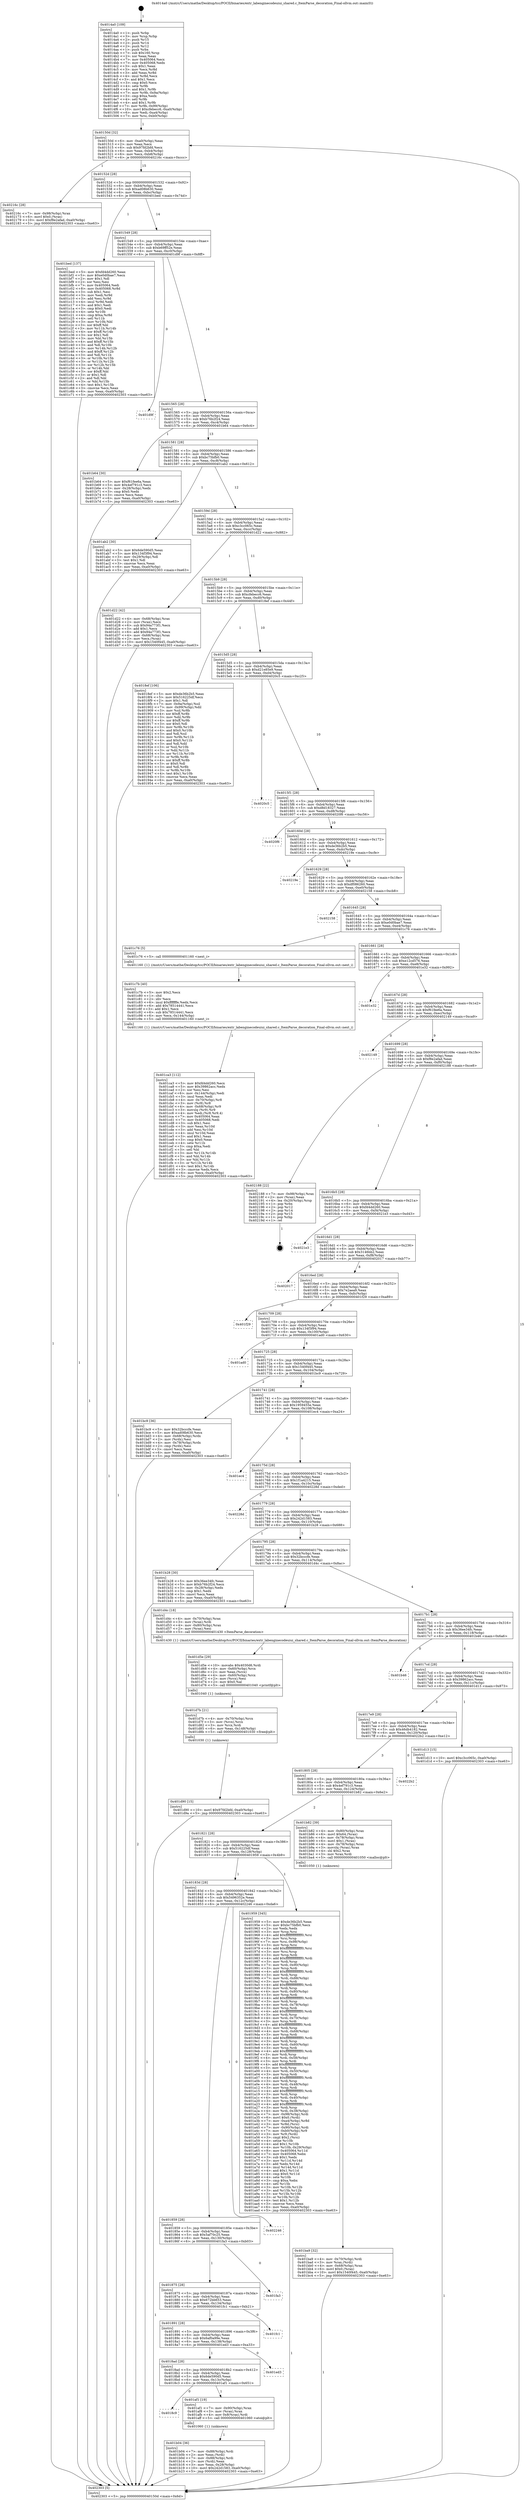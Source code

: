 digraph "0x4014a0" {
  label = "0x4014a0 (/mnt/c/Users/mathe/Desktop/tcc/POCII/binaries/extr_labenginecodeuiui_shared.c_ItemParse_decoration_Final-ollvm.out::main(0))"
  labelloc = "t"
  node[shape=record]

  Entry [label="",width=0.3,height=0.3,shape=circle,fillcolor=black,style=filled]
  "0x40150d" [label="{
     0x40150d [32]\l
     | [instrs]\l
     &nbsp;&nbsp;0x40150d \<+6\>: mov -0xa0(%rbp),%eax\l
     &nbsp;&nbsp;0x401513 \<+2\>: mov %eax,%ecx\l
     &nbsp;&nbsp;0x401515 \<+6\>: sub $0x97fd2bfd,%ecx\l
     &nbsp;&nbsp;0x40151b \<+6\>: mov %eax,-0xb4(%rbp)\l
     &nbsp;&nbsp;0x401521 \<+6\>: mov %ecx,-0xb8(%rbp)\l
     &nbsp;&nbsp;0x401527 \<+6\>: je 000000000040216c \<main+0xccc\>\l
  }"]
  "0x40216c" [label="{
     0x40216c [28]\l
     | [instrs]\l
     &nbsp;&nbsp;0x40216c \<+7\>: mov -0x98(%rbp),%rax\l
     &nbsp;&nbsp;0x402173 \<+6\>: movl $0x0,(%rax)\l
     &nbsp;&nbsp;0x402179 \<+10\>: movl $0xf8e2afad,-0xa0(%rbp)\l
     &nbsp;&nbsp;0x402183 \<+5\>: jmp 0000000000402303 \<main+0xe63\>\l
  }"]
  "0x40152d" [label="{
     0x40152d [28]\l
     | [instrs]\l
     &nbsp;&nbsp;0x40152d \<+5\>: jmp 0000000000401532 \<main+0x92\>\l
     &nbsp;&nbsp;0x401532 \<+6\>: mov -0xb4(%rbp),%eax\l
     &nbsp;&nbsp;0x401538 \<+5\>: sub $0xad08b630,%eax\l
     &nbsp;&nbsp;0x40153d \<+6\>: mov %eax,-0xbc(%rbp)\l
     &nbsp;&nbsp;0x401543 \<+6\>: je 0000000000401bed \<main+0x74d\>\l
  }"]
  Exit [label="",width=0.3,height=0.3,shape=circle,fillcolor=black,style=filled,peripheries=2]
  "0x401bed" [label="{
     0x401bed [137]\l
     | [instrs]\l
     &nbsp;&nbsp;0x401bed \<+5\>: mov $0xfd4dd260,%eax\l
     &nbsp;&nbsp;0x401bf2 \<+5\>: mov $0xe0d0bae7,%ecx\l
     &nbsp;&nbsp;0x401bf7 \<+2\>: mov $0x1,%dl\l
     &nbsp;&nbsp;0x401bf9 \<+2\>: xor %esi,%esi\l
     &nbsp;&nbsp;0x401bfb \<+7\>: mov 0x405064,%edi\l
     &nbsp;&nbsp;0x401c02 \<+8\>: mov 0x405068,%r8d\l
     &nbsp;&nbsp;0x401c0a \<+3\>: sub $0x1,%esi\l
     &nbsp;&nbsp;0x401c0d \<+3\>: mov %edi,%r9d\l
     &nbsp;&nbsp;0x401c10 \<+3\>: add %esi,%r9d\l
     &nbsp;&nbsp;0x401c13 \<+4\>: imul %r9d,%edi\l
     &nbsp;&nbsp;0x401c17 \<+3\>: and $0x1,%edi\l
     &nbsp;&nbsp;0x401c1a \<+3\>: cmp $0x0,%edi\l
     &nbsp;&nbsp;0x401c1d \<+4\>: sete %r10b\l
     &nbsp;&nbsp;0x401c21 \<+4\>: cmp $0xa,%r8d\l
     &nbsp;&nbsp;0x401c25 \<+4\>: setl %r11b\l
     &nbsp;&nbsp;0x401c29 \<+3\>: mov %r10b,%bl\l
     &nbsp;&nbsp;0x401c2c \<+3\>: xor $0xff,%bl\l
     &nbsp;&nbsp;0x401c2f \<+3\>: mov %r11b,%r14b\l
     &nbsp;&nbsp;0x401c32 \<+4\>: xor $0xff,%r14b\l
     &nbsp;&nbsp;0x401c36 \<+3\>: xor $0x1,%dl\l
     &nbsp;&nbsp;0x401c39 \<+3\>: mov %bl,%r15b\l
     &nbsp;&nbsp;0x401c3c \<+4\>: and $0xff,%r15b\l
     &nbsp;&nbsp;0x401c40 \<+3\>: and %dl,%r10b\l
     &nbsp;&nbsp;0x401c43 \<+3\>: mov %r14b,%r12b\l
     &nbsp;&nbsp;0x401c46 \<+4\>: and $0xff,%r12b\l
     &nbsp;&nbsp;0x401c4a \<+3\>: and %dl,%r11b\l
     &nbsp;&nbsp;0x401c4d \<+3\>: or %r10b,%r15b\l
     &nbsp;&nbsp;0x401c50 \<+3\>: or %r11b,%r12b\l
     &nbsp;&nbsp;0x401c53 \<+3\>: xor %r12b,%r15b\l
     &nbsp;&nbsp;0x401c56 \<+3\>: or %r14b,%bl\l
     &nbsp;&nbsp;0x401c59 \<+3\>: xor $0xff,%bl\l
     &nbsp;&nbsp;0x401c5c \<+3\>: or $0x1,%dl\l
     &nbsp;&nbsp;0x401c5f \<+2\>: and %dl,%bl\l
     &nbsp;&nbsp;0x401c61 \<+3\>: or %bl,%r15b\l
     &nbsp;&nbsp;0x401c64 \<+4\>: test $0x1,%r15b\l
     &nbsp;&nbsp;0x401c68 \<+3\>: cmovne %ecx,%eax\l
     &nbsp;&nbsp;0x401c6b \<+6\>: mov %eax,-0xa0(%rbp)\l
     &nbsp;&nbsp;0x401c71 \<+5\>: jmp 0000000000402303 \<main+0xe63\>\l
  }"]
  "0x401549" [label="{
     0x401549 [28]\l
     | [instrs]\l
     &nbsp;&nbsp;0x401549 \<+5\>: jmp 000000000040154e \<main+0xae\>\l
     &nbsp;&nbsp;0x40154e \<+6\>: mov -0xb4(%rbp),%eax\l
     &nbsp;&nbsp;0x401554 \<+5\>: sub $0xb69ff52e,%eax\l
     &nbsp;&nbsp;0x401559 \<+6\>: mov %eax,-0xc0(%rbp)\l
     &nbsp;&nbsp;0x40155f \<+6\>: je 0000000000401d9f \<main+0x8ff\>\l
  }"]
  "0x401d90" [label="{
     0x401d90 [15]\l
     | [instrs]\l
     &nbsp;&nbsp;0x401d90 \<+10\>: movl $0x97fd2bfd,-0xa0(%rbp)\l
     &nbsp;&nbsp;0x401d9a \<+5\>: jmp 0000000000402303 \<main+0xe63\>\l
  }"]
  "0x401d9f" [label="{
     0x401d9f\l
  }", style=dashed]
  "0x401565" [label="{
     0x401565 [28]\l
     | [instrs]\l
     &nbsp;&nbsp;0x401565 \<+5\>: jmp 000000000040156a \<main+0xca\>\l
     &nbsp;&nbsp;0x40156a \<+6\>: mov -0xb4(%rbp),%eax\l
     &nbsp;&nbsp;0x401570 \<+5\>: sub $0xb76b2f24,%eax\l
     &nbsp;&nbsp;0x401575 \<+6\>: mov %eax,-0xc4(%rbp)\l
     &nbsp;&nbsp;0x40157b \<+6\>: je 0000000000401b64 \<main+0x6c4\>\l
  }"]
  "0x401d7b" [label="{
     0x401d7b [21]\l
     | [instrs]\l
     &nbsp;&nbsp;0x401d7b \<+4\>: mov -0x70(%rbp),%rcx\l
     &nbsp;&nbsp;0x401d7f \<+3\>: mov (%rcx),%rcx\l
     &nbsp;&nbsp;0x401d82 \<+3\>: mov %rcx,%rdi\l
     &nbsp;&nbsp;0x401d85 \<+6\>: mov %eax,-0x148(%rbp)\l
     &nbsp;&nbsp;0x401d8b \<+5\>: call 0000000000401030 \<free@plt\>\l
     | [calls]\l
     &nbsp;&nbsp;0x401030 \{1\} (unknown)\l
  }"]
  "0x401b64" [label="{
     0x401b64 [30]\l
     | [instrs]\l
     &nbsp;&nbsp;0x401b64 \<+5\>: mov $0xf61fee6a,%eax\l
     &nbsp;&nbsp;0x401b69 \<+5\>: mov $0x4ef791c3,%ecx\l
     &nbsp;&nbsp;0x401b6e \<+3\>: mov -0x28(%rbp),%edx\l
     &nbsp;&nbsp;0x401b71 \<+3\>: cmp $0x0,%edx\l
     &nbsp;&nbsp;0x401b74 \<+3\>: cmove %ecx,%eax\l
     &nbsp;&nbsp;0x401b77 \<+6\>: mov %eax,-0xa0(%rbp)\l
     &nbsp;&nbsp;0x401b7d \<+5\>: jmp 0000000000402303 \<main+0xe63\>\l
  }"]
  "0x401581" [label="{
     0x401581 [28]\l
     | [instrs]\l
     &nbsp;&nbsp;0x401581 \<+5\>: jmp 0000000000401586 \<main+0xe6\>\l
     &nbsp;&nbsp;0x401586 \<+6\>: mov -0xb4(%rbp),%eax\l
     &nbsp;&nbsp;0x40158c \<+5\>: sub $0xbc75bfb0,%eax\l
     &nbsp;&nbsp;0x401591 \<+6\>: mov %eax,-0xc8(%rbp)\l
     &nbsp;&nbsp;0x401597 \<+6\>: je 0000000000401ab2 \<main+0x612\>\l
  }"]
  "0x401d5e" [label="{
     0x401d5e [29]\l
     | [instrs]\l
     &nbsp;&nbsp;0x401d5e \<+10\>: movabs $0x4030d6,%rdi\l
     &nbsp;&nbsp;0x401d68 \<+4\>: mov -0x60(%rbp),%rcx\l
     &nbsp;&nbsp;0x401d6c \<+2\>: mov %eax,(%rcx)\l
     &nbsp;&nbsp;0x401d6e \<+4\>: mov -0x60(%rbp),%rcx\l
     &nbsp;&nbsp;0x401d72 \<+2\>: mov (%rcx),%esi\l
     &nbsp;&nbsp;0x401d74 \<+2\>: mov $0x0,%al\l
     &nbsp;&nbsp;0x401d76 \<+5\>: call 0000000000401040 \<printf@plt\>\l
     | [calls]\l
     &nbsp;&nbsp;0x401040 \{1\} (unknown)\l
  }"]
  "0x401ab2" [label="{
     0x401ab2 [30]\l
     | [instrs]\l
     &nbsp;&nbsp;0x401ab2 \<+5\>: mov $0x6de590d5,%eax\l
     &nbsp;&nbsp;0x401ab7 \<+5\>: mov $0x134f3f94,%ecx\l
     &nbsp;&nbsp;0x401abc \<+3\>: mov -0x29(%rbp),%dl\l
     &nbsp;&nbsp;0x401abf \<+3\>: test $0x1,%dl\l
     &nbsp;&nbsp;0x401ac2 \<+3\>: cmovne %ecx,%eax\l
     &nbsp;&nbsp;0x401ac5 \<+6\>: mov %eax,-0xa0(%rbp)\l
     &nbsp;&nbsp;0x401acb \<+5\>: jmp 0000000000402303 \<main+0xe63\>\l
  }"]
  "0x40159d" [label="{
     0x40159d [28]\l
     | [instrs]\l
     &nbsp;&nbsp;0x40159d \<+5\>: jmp 00000000004015a2 \<main+0x102\>\l
     &nbsp;&nbsp;0x4015a2 \<+6\>: mov -0xb4(%rbp),%eax\l
     &nbsp;&nbsp;0x4015a8 \<+5\>: sub $0xc3cc065c,%eax\l
     &nbsp;&nbsp;0x4015ad \<+6\>: mov %eax,-0xcc(%rbp)\l
     &nbsp;&nbsp;0x4015b3 \<+6\>: je 0000000000401d22 \<main+0x882\>\l
  }"]
  "0x401ca3" [label="{
     0x401ca3 [112]\l
     | [instrs]\l
     &nbsp;&nbsp;0x401ca3 \<+5\>: mov $0xfd4dd260,%ecx\l
     &nbsp;&nbsp;0x401ca8 \<+5\>: mov $0x39862acc,%edx\l
     &nbsp;&nbsp;0x401cad \<+2\>: xor %esi,%esi\l
     &nbsp;&nbsp;0x401caf \<+6\>: mov -0x144(%rbp),%edi\l
     &nbsp;&nbsp;0x401cb5 \<+3\>: imul %eax,%edi\l
     &nbsp;&nbsp;0x401cb8 \<+4\>: mov -0x70(%rbp),%r8\l
     &nbsp;&nbsp;0x401cbc \<+3\>: mov (%r8),%r8\l
     &nbsp;&nbsp;0x401cbf \<+4\>: mov -0x68(%rbp),%r9\l
     &nbsp;&nbsp;0x401cc3 \<+3\>: movslq (%r9),%r9\l
     &nbsp;&nbsp;0x401cc6 \<+4\>: mov %edi,(%r8,%r9,4)\l
     &nbsp;&nbsp;0x401cca \<+7\>: mov 0x405064,%eax\l
     &nbsp;&nbsp;0x401cd1 \<+7\>: mov 0x405068,%edi\l
     &nbsp;&nbsp;0x401cd8 \<+3\>: sub $0x1,%esi\l
     &nbsp;&nbsp;0x401cdb \<+3\>: mov %eax,%r10d\l
     &nbsp;&nbsp;0x401cde \<+3\>: add %esi,%r10d\l
     &nbsp;&nbsp;0x401ce1 \<+4\>: imul %r10d,%eax\l
     &nbsp;&nbsp;0x401ce5 \<+3\>: and $0x1,%eax\l
     &nbsp;&nbsp;0x401ce8 \<+3\>: cmp $0x0,%eax\l
     &nbsp;&nbsp;0x401ceb \<+4\>: sete %r11b\l
     &nbsp;&nbsp;0x401cef \<+3\>: cmp $0xa,%edi\l
     &nbsp;&nbsp;0x401cf2 \<+3\>: setl %bl\l
     &nbsp;&nbsp;0x401cf5 \<+3\>: mov %r11b,%r14b\l
     &nbsp;&nbsp;0x401cf8 \<+3\>: and %bl,%r14b\l
     &nbsp;&nbsp;0x401cfb \<+3\>: xor %bl,%r11b\l
     &nbsp;&nbsp;0x401cfe \<+3\>: or %r11b,%r14b\l
     &nbsp;&nbsp;0x401d01 \<+4\>: test $0x1,%r14b\l
     &nbsp;&nbsp;0x401d05 \<+3\>: cmovne %edx,%ecx\l
     &nbsp;&nbsp;0x401d08 \<+6\>: mov %ecx,-0xa0(%rbp)\l
     &nbsp;&nbsp;0x401d0e \<+5\>: jmp 0000000000402303 \<main+0xe63\>\l
  }"]
  "0x401d22" [label="{
     0x401d22 [42]\l
     | [instrs]\l
     &nbsp;&nbsp;0x401d22 \<+4\>: mov -0x68(%rbp),%rax\l
     &nbsp;&nbsp;0x401d26 \<+2\>: mov (%rax),%ecx\l
     &nbsp;&nbsp;0x401d28 \<+6\>: sub $0x94a773f1,%ecx\l
     &nbsp;&nbsp;0x401d2e \<+3\>: add $0x1,%ecx\l
     &nbsp;&nbsp;0x401d31 \<+6\>: add $0x94a773f1,%ecx\l
     &nbsp;&nbsp;0x401d37 \<+4\>: mov -0x68(%rbp),%rax\l
     &nbsp;&nbsp;0x401d3b \<+2\>: mov %ecx,(%rax)\l
     &nbsp;&nbsp;0x401d3d \<+10\>: movl $0x1540f445,-0xa0(%rbp)\l
     &nbsp;&nbsp;0x401d47 \<+5\>: jmp 0000000000402303 \<main+0xe63\>\l
  }"]
  "0x4015b9" [label="{
     0x4015b9 [28]\l
     | [instrs]\l
     &nbsp;&nbsp;0x4015b9 \<+5\>: jmp 00000000004015be \<main+0x11e\>\l
     &nbsp;&nbsp;0x4015be \<+6\>: mov -0xb4(%rbp),%eax\l
     &nbsp;&nbsp;0x4015c4 \<+5\>: sub $0xcfebecc6,%eax\l
     &nbsp;&nbsp;0x4015c9 \<+6\>: mov %eax,-0xd0(%rbp)\l
     &nbsp;&nbsp;0x4015cf \<+6\>: je 00000000004018ef \<main+0x44f\>\l
  }"]
  "0x401c7b" [label="{
     0x401c7b [40]\l
     | [instrs]\l
     &nbsp;&nbsp;0x401c7b \<+5\>: mov $0x2,%ecx\l
     &nbsp;&nbsp;0x401c80 \<+1\>: cltd\l
     &nbsp;&nbsp;0x401c81 \<+2\>: idiv %ecx\l
     &nbsp;&nbsp;0x401c83 \<+6\>: imul $0xfffffffe,%edx,%ecx\l
     &nbsp;&nbsp;0x401c89 \<+6\>: add $0x78514441,%ecx\l
     &nbsp;&nbsp;0x401c8f \<+3\>: add $0x1,%ecx\l
     &nbsp;&nbsp;0x401c92 \<+6\>: sub $0x78514441,%ecx\l
     &nbsp;&nbsp;0x401c98 \<+6\>: mov %ecx,-0x144(%rbp)\l
     &nbsp;&nbsp;0x401c9e \<+5\>: call 0000000000401160 \<next_i\>\l
     | [calls]\l
     &nbsp;&nbsp;0x401160 \{1\} (/mnt/c/Users/mathe/Desktop/tcc/POCII/binaries/extr_labenginecodeuiui_shared.c_ItemParse_decoration_Final-ollvm.out::next_i)\l
  }"]
  "0x4018ef" [label="{
     0x4018ef [106]\l
     | [instrs]\l
     &nbsp;&nbsp;0x4018ef \<+5\>: mov $0xde36b2b5,%eax\l
     &nbsp;&nbsp;0x4018f4 \<+5\>: mov $0x516225df,%ecx\l
     &nbsp;&nbsp;0x4018f9 \<+2\>: mov $0x1,%dl\l
     &nbsp;&nbsp;0x4018fb \<+7\>: mov -0x9a(%rbp),%sil\l
     &nbsp;&nbsp;0x401902 \<+7\>: mov -0x99(%rbp),%dil\l
     &nbsp;&nbsp;0x401909 \<+3\>: mov %sil,%r8b\l
     &nbsp;&nbsp;0x40190c \<+4\>: xor $0xff,%r8b\l
     &nbsp;&nbsp;0x401910 \<+3\>: mov %dil,%r9b\l
     &nbsp;&nbsp;0x401913 \<+4\>: xor $0xff,%r9b\l
     &nbsp;&nbsp;0x401917 \<+3\>: xor $0x0,%dl\l
     &nbsp;&nbsp;0x40191a \<+3\>: mov %r8b,%r10b\l
     &nbsp;&nbsp;0x40191d \<+4\>: and $0x0,%r10b\l
     &nbsp;&nbsp;0x401921 \<+3\>: and %dl,%sil\l
     &nbsp;&nbsp;0x401924 \<+3\>: mov %r9b,%r11b\l
     &nbsp;&nbsp;0x401927 \<+4\>: and $0x0,%r11b\l
     &nbsp;&nbsp;0x40192b \<+3\>: and %dl,%dil\l
     &nbsp;&nbsp;0x40192e \<+3\>: or %sil,%r10b\l
     &nbsp;&nbsp;0x401931 \<+3\>: or %dil,%r11b\l
     &nbsp;&nbsp;0x401934 \<+3\>: xor %r11b,%r10b\l
     &nbsp;&nbsp;0x401937 \<+3\>: or %r9b,%r8b\l
     &nbsp;&nbsp;0x40193a \<+4\>: xor $0xff,%r8b\l
     &nbsp;&nbsp;0x40193e \<+3\>: or $0x0,%dl\l
     &nbsp;&nbsp;0x401941 \<+3\>: and %dl,%r8b\l
     &nbsp;&nbsp;0x401944 \<+3\>: or %r8b,%r10b\l
     &nbsp;&nbsp;0x401947 \<+4\>: test $0x1,%r10b\l
     &nbsp;&nbsp;0x40194b \<+3\>: cmovne %ecx,%eax\l
     &nbsp;&nbsp;0x40194e \<+6\>: mov %eax,-0xa0(%rbp)\l
     &nbsp;&nbsp;0x401954 \<+5\>: jmp 0000000000402303 \<main+0xe63\>\l
  }"]
  "0x4015d5" [label="{
     0x4015d5 [28]\l
     | [instrs]\l
     &nbsp;&nbsp;0x4015d5 \<+5\>: jmp 00000000004015da \<main+0x13a\>\l
     &nbsp;&nbsp;0x4015da \<+6\>: mov -0xb4(%rbp),%eax\l
     &nbsp;&nbsp;0x4015e0 \<+5\>: sub $0xd21e85e9,%eax\l
     &nbsp;&nbsp;0x4015e5 \<+6\>: mov %eax,-0xd4(%rbp)\l
     &nbsp;&nbsp;0x4015eb \<+6\>: je 00000000004020c5 \<main+0xc25\>\l
  }"]
  "0x402303" [label="{
     0x402303 [5]\l
     | [instrs]\l
     &nbsp;&nbsp;0x402303 \<+5\>: jmp 000000000040150d \<main+0x6d\>\l
  }"]
  "0x4014a0" [label="{
     0x4014a0 [109]\l
     | [instrs]\l
     &nbsp;&nbsp;0x4014a0 \<+1\>: push %rbp\l
     &nbsp;&nbsp;0x4014a1 \<+3\>: mov %rsp,%rbp\l
     &nbsp;&nbsp;0x4014a4 \<+2\>: push %r15\l
     &nbsp;&nbsp;0x4014a6 \<+2\>: push %r14\l
     &nbsp;&nbsp;0x4014a8 \<+2\>: push %r12\l
     &nbsp;&nbsp;0x4014aa \<+1\>: push %rbx\l
     &nbsp;&nbsp;0x4014ab \<+7\>: sub $0x160,%rsp\l
     &nbsp;&nbsp;0x4014b2 \<+2\>: xor %eax,%eax\l
     &nbsp;&nbsp;0x4014b4 \<+7\>: mov 0x405064,%ecx\l
     &nbsp;&nbsp;0x4014bb \<+7\>: mov 0x405068,%edx\l
     &nbsp;&nbsp;0x4014c2 \<+3\>: sub $0x1,%eax\l
     &nbsp;&nbsp;0x4014c5 \<+3\>: mov %ecx,%r8d\l
     &nbsp;&nbsp;0x4014c8 \<+3\>: add %eax,%r8d\l
     &nbsp;&nbsp;0x4014cb \<+4\>: imul %r8d,%ecx\l
     &nbsp;&nbsp;0x4014cf \<+3\>: and $0x1,%ecx\l
     &nbsp;&nbsp;0x4014d2 \<+3\>: cmp $0x0,%ecx\l
     &nbsp;&nbsp;0x4014d5 \<+4\>: sete %r9b\l
     &nbsp;&nbsp;0x4014d9 \<+4\>: and $0x1,%r9b\l
     &nbsp;&nbsp;0x4014dd \<+7\>: mov %r9b,-0x9a(%rbp)\l
     &nbsp;&nbsp;0x4014e4 \<+3\>: cmp $0xa,%edx\l
     &nbsp;&nbsp;0x4014e7 \<+4\>: setl %r9b\l
     &nbsp;&nbsp;0x4014eb \<+4\>: and $0x1,%r9b\l
     &nbsp;&nbsp;0x4014ef \<+7\>: mov %r9b,-0x99(%rbp)\l
     &nbsp;&nbsp;0x4014f6 \<+10\>: movl $0xcfebecc6,-0xa0(%rbp)\l
     &nbsp;&nbsp;0x401500 \<+6\>: mov %edi,-0xa4(%rbp)\l
     &nbsp;&nbsp;0x401506 \<+7\>: mov %rsi,-0xb0(%rbp)\l
  }"]
  "0x401ba9" [label="{
     0x401ba9 [32]\l
     | [instrs]\l
     &nbsp;&nbsp;0x401ba9 \<+4\>: mov -0x70(%rbp),%rdi\l
     &nbsp;&nbsp;0x401bad \<+3\>: mov %rax,(%rdi)\l
     &nbsp;&nbsp;0x401bb0 \<+4\>: mov -0x68(%rbp),%rax\l
     &nbsp;&nbsp;0x401bb4 \<+6\>: movl $0x0,(%rax)\l
     &nbsp;&nbsp;0x401bba \<+10\>: movl $0x1540f445,-0xa0(%rbp)\l
     &nbsp;&nbsp;0x401bc4 \<+5\>: jmp 0000000000402303 \<main+0xe63\>\l
  }"]
  "0x4020c5" [label="{
     0x4020c5\l
  }", style=dashed]
  "0x4015f1" [label="{
     0x4015f1 [28]\l
     | [instrs]\l
     &nbsp;&nbsp;0x4015f1 \<+5\>: jmp 00000000004015f6 \<main+0x156\>\l
     &nbsp;&nbsp;0x4015f6 \<+6\>: mov -0xb4(%rbp),%eax\l
     &nbsp;&nbsp;0x4015fc \<+5\>: sub $0xd8d18327,%eax\l
     &nbsp;&nbsp;0x401601 \<+6\>: mov %eax,-0xd8(%rbp)\l
     &nbsp;&nbsp;0x401607 \<+6\>: je 00000000004020f6 \<main+0xc56\>\l
  }"]
  "0x401b04" [label="{
     0x401b04 [36]\l
     | [instrs]\l
     &nbsp;&nbsp;0x401b04 \<+7\>: mov -0x88(%rbp),%rdi\l
     &nbsp;&nbsp;0x401b0b \<+2\>: mov %eax,(%rdi)\l
     &nbsp;&nbsp;0x401b0d \<+7\>: mov -0x88(%rbp),%rdi\l
     &nbsp;&nbsp;0x401b14 \<+2\>: mov (%rdi),%eax\l
     &nbsp;&nbsp;0x401b16 \<+3\>: mov %eax,-0x28(%rbp)\l
     &nbsp;&nbsp;0x401b19 \<+10\>: movl $0x242d1583,-0xa0(%rbp)\l
     &nbsp;&nbsp;0x401b23 \<+5\>: jmp 0000000000402303 \<main+0xe63\>\l
  }"]
  "0x4020f6" [label="{
     0x4020f6\l
  }", style=dashed]
  "0x40160d" [label="{
     0x40160d [28]\l
     | [instrs]\l
     &nbsp;&nbsp;0x40160d \<+5\>: jmp 0000000000401612 \<main+0x172\>\l
     &nbsp;&nbsp;0x401612 \<+6\>: mov -0xb4(%rbp),%eax\l
     &nbsp;&nbsp;0x401618 \<+5\>: sub $0xde36b2b5,%eax\l
     &nbsp;&nbsp;0x40161d \<+6\>: mov %eax,-0xdc(%rbp)\l
     &nbsp;&nbsp;0x401623 \<+6\>: je 000000000040219e \<main+0xcfe\>\l
  }"]
  "0x4018c9" [label="{
     0x4018c9\l
  }", style=dashed]
  "0x40219e" [label="{
     0x40219e\l
  }", style=dashed]
  "0x401629" [label="{
     0x401629 [28]\l
     | [instrs]\l
     &nbsp;&nbsp;0x401629 \<+5\>: jmp 000000000040162e \<main+0x18e\>\l
     &nbsp;&nbsp;0x40162e \<+6\>: mov -0xb4(%rbp),%eax\l
     &nbsp;&nbsp;0x401634 \<+5\>: sub $0xdf086260,%eax\l
     &nbsp;&nbsp;0x401639 \<+6\>: mov %eax,-0xe0(%rbp)\l
     &nbsp;&nbsp;0x40163f \<+6\>: je 0000000000402158 \<main+0xcb8\>\l
  }"]
  "0x401af1" [label="{
     0x401af1 [19]\l
     | [instrs]\l
     &nbsp;&nbsp;0x401af1 \<+7\>: mov -0x90(%rbp),%rax\l
     &nbsp;&nbsp;0x401af8 \<+3\>: mov (%rax),%rax\l
     &nbsp;&nbsp;0x401afb \<+4\>: mov 0x8(%rax),%rdi\l
     &nbsp;&nbsp;0x401aff \<+5\>: call 0000000000401060 \<atoi@plt\>\l
     | [calls]\l
     &nbsp;&nbsp;0x401060 \{1\} (unknown)\l
  }"]
  "0x402158" [label="{
     0x402158\l
  }", style=dashed]
  "0x401645" [label="{
     0x401645 [28]\l
     | [instrs]\l
     &nbsp;&nbsp;0x401645 \<+5\>: jmp 000000000040164a \<main+0x1aa\>\l
     &nbsp;&nbsp;0x40164a \<+6\>: mov -0xb4(%rbp),%eax\l
     &nbsp;&nbsp;0x401650 \<+5\>: sub $0xe0d0bae7,%eax\l
     &nbsp;&nbsp;0x401655 \<+6\>: mov %eax,-0xe4(%rbp)\l
     &nbsp;&nbsp;0x40165b \<+6\>: je 0000000000401c76 \<main+0x7d6\>\l
  }"]
  "0x4018ad" [label="{
     0x4018ad [28]\l
     | [instrs]\l
     &nbsp;&nbsp;0x4018ad \<+5\>: jmp 00000000004018b2 \<main+0x412\>\l
     &nbsp;&nbsp;0x4018b2 \<+6\>: mov -0xb4(%rbp),%eax\l
     &nbsp;&nbsp;0x4018b8 \<+5\>: sub $0x6de590d5,%eax\l
     &nbsp;&nbsp;0x4018bd \<+6\>: mov %eax,-0x13c(%rbp)\l
     &nbsp;&nbsp;0x4018c3 \<+6\>: je 0000000000401af1 \<main+0x651\>\l
  }"]
  "0x401c76" [label="{
     0x401c76 [5]\l
     | [instrs]\l
     &nbsp;&nbsp;0x401c76 \<+5\>: call 0000000000401160 \<next_i\>\l
     | [calls]\l
     &nbsp;&nbsp;0x401160 \{1\} (/mnt/c/Users/mathe/Desktop/tcc/POCII/binaries/extr_labenginecodeuiui_shared.c_ItemParse_decoration_Final-ollvm.out::next_i)\l
  }"]
  "0x401661" [label="{
     0x401661 [28]\l
     | [instrs]\l
     &nbsp;&nbsp;0x401661 \<+5\>: jmp 0000000000401666 \<main+0x1c6\>\l
     &nbsp;&nbsp;0x401666 \<+6\>: mov -0xb4(%rbp),%eax\l
     &nbsp;&nbsp;0x40166c \<+5\>: sub $0xe12cd576,%eax\l
     &nbsp;&nbsp;0x401671 \<+6\>: mov %eax,-0xe8(%rbp)\l
     &nbsp;&nbsp;0x401677 \<+6\>: je 0000000000401e32 \<main+0x992\>\l
  }"]
  "0x401ed3" [label="{
     0x401ed3\l
  }", style=dashed]
  "0x401e32" [label="{
     0x401e32\l
  }", style=dashed]
  "0x40167d" [label="{
     0x40167d [28]\l
     | [instrs]\l
     &nbsp;&nbsp;0x40167d \<+5\>: jmp 0000000000401682 \<main+0x1e2\>\l
     &nbsp;&nbsp;0x401682 \<+6\>: mov -0xb4(%rbp),%eax\l
     &nbsp;&nbsp;0x401688 \<+5\>: sub $0xf61fee6a,%eax\l
     &nbsp;&nbsp;0x40168d \<+6\>: mov %eax,-0xec(%rbp)\l
     &nbsp;&nbsp;0x401693 \<+6\>: je 0000000000402149 \<main+0xca9\>\l
  }"]
  "0x401891" [label="{
     0x401891 [28]\l
     | [instrs]\l
     &nbsp;&nbsp;0x401891 \<+5\>: jmp 0000000000401896 \<main+0x3f6\>\l
     &nbsp;&nbsp;0x401896 \<+6\>: mov -0xb4(%rbp),%eax\l
     &nbsp;&nbsp;0x40189c \<+5\>: sub $0x6af0a99e,%eax\l
     &nbsp;&nbsp;0x4018a1 \<+6\>: mov %eax,-0x138(%rbp)\l
     &nbsp;&nbsp;0x4018a7 \<+6\>: je 0000000000401ed3 \<main+0xa33\>\l
  }"]
  "0x402149" [label="{
     0x402149\l
  }", style=dashed]
  "0x401699" [label="{
     0x401699 [28]\l
     | [instrs]\l
     &nbsp;&nbsp;0x401699 \<+5\>: jmp 000000000040169e \<main+0x1fe\>\l
     &nbsp;&nbsp;0x40169e \<+6\>: mov -0xb4(%rbp),%eax\l
     &nbsp;&nbsp;0x4016a4 \<+5\>: sub $0xf8e2afad,%eax\l
     &nbsp;&nbsp;0x4016a9 \<+6\>: mov %eax,-0xf0(%rbp)\l
     &nbsp;&nbsp;0x4016af \<+6\>: je 0000000000402188 \<main+0xce8\>\l
  }"]
  "0x401fc1" [label="{
     0x401fc1\l
  }", style=dashed]
  "0x402188" [label="{
     0x402188 [22]\l
     | [instrs]\l
     &nbsp;&nbsp;0x402188 \<+7\>: mov -0x98(%rbp),%rax\l
     &nbsp;&nbsp;0x40218f \<+2\>: mov (%rax),%eax\l
     &nbsp;&nbsp;0x402191 \<+4\>: lea -0x20(%rbp),%rsp\l
     &nbsp;&nbsp;0x402195 \<+1\>: pop %rbx\l
     &nbsp;&nbsp;0x402196 \<+2\>: pop %r12\l
     &nbsp;&nbsp;0x402198 \<+2\>: pop %r14\l
     &nbsp;&nbsp;0x40219a \<+2\>: pop %r15\l
     &nbsp;&nbsp;0x40219c \<+1\>: pop %rbp\l
     &nbsp;&nbsp;0x40219d \<+1\>: ret\l
  }"]
  "0x4016b5" [label="{
     0x4016b5 [28]\l
     | [instrs]\l
     &nbsp;&nbsp;0x4016b5 \<+5\>: jmp 00000000004016ba \<main+0x21a\>\l
     &nbsp;&nbsp;0x4016ba \<+6\>: mov -0xb4(%rbp),%eax\l
     &nbsp;&nbsp;0x4016c0 \<+5\>: sub $0xfd4dd260,%eax\l
     &nbsp;&nbsp;0x4016c5 \<+6\>: mov %eax,-0xf4(%rbp)\l
     &nbsp;&nbsp;0x4016cb \<+6\>: je 00000000004021e3 \<main+0xd43\>\l
  }"]
  "0x401875" [label="{
     0x401875 [28]\l
     | [instrs]\l
     &nbsp;&nbsp;0x401875 \<+5\>: jmp 000000000040187a \<main+0x3da\>\l
     &nbsp;&nbsp;0x40187a \<+6\>: mov -0xb4(%rbp),%eax\l
     &nbsp;&nbsp;0x401880 \<+5\>: sub $0x672bb653,%eax\l
     &nbsp;&nbsp;0x401885 \<+6\>: mov %eax,-0x134(%rbp)\l
     &nbsp;&nbsp;0x40188b \<+6\>: je 0000000000401fc1 \<main+0xb21\>\l
  }"]
  "0x4021e3" [label="{
     0x4021e3\l
  }", style=dashed]
  "0x4016d1" [label="{
     0x4016d1 [28]\l
     | [instrs]\l
     &nbsp;&nbsp;0x4016d1 \<+5\>: jmp 00000000004016d6 \<main+0x236\>\l
     &nbsp;&nbsp;0x4016d6 \<+6\>: mov -0xb4(%rbp),%eax\l
     &nbsp;&nbsp;0x4016dc \<+5\>: sub $0x3146bb2,%eax\l
     &nbsp;&nbsp;0x4016e1 \<+6\>: mov %eax,-0xf8(%rbp)\l
     &nbsp;&nbsp;0x4016e7 \<+6\>: je 0000000000402017 \<main+0xb77\>\l
  }"]
  "0x401fa3" [label="{
     0x401fa3\l
  }", style=dashed]
  "0x402017" [label="{
     0x402017\l
  }", style=dashed]
  "0x4016ed" [label="{
     0x4016ed [28]\l
     | [instrs]\l
     &nbsp;&nbsp;0x4016ed \<+5\>: jmp 00000000004016f2 \<main+0x252\>\l
     &nbsp;&nbsp;0x4016f2 \<+6\>: mov -0xb4(%rbp),%eax\l
     &nbsp;&nbsp;0x4016f8 \<+5\>: sub $0x7e2aea9,%eax\l
     &nbsp;&nbsp;0x4016fd \<+6\>: mov %eax,-0xfc(%rbp)\l
     &nbsp;&nbsp;0x401703 \<+6\>: je 0000000000401f29 \<main+0xa89\>\l
  }"]
  "0x401859" [label="{
     0x401859 [28]\l
     | [instrs]\l
     &nbsp;&nbsp;0x401859 \<+5\>: jmp 000000000040185e \<main+0x3be\>\l
     &nbsp;&nbsp;0x40185e \<+6\>: mov -0xb4(%rbp),%eax\l
     &nbsp;&nbsp;0x401864 \<+5\>: sub $0x5af70c25,%eax\l
     &nbsp;&nbsp;0x401869 \<+6\>: mov %eax,-0x130(%rbp)\l
     &nbsp;&nbsp;0x40186f \<+6\>: je 0000000000401fa3 \<main+0xb03\>\l
  }"]
  "0x401f29" [label="{
     0x401f29\l
  }", style=dashed]
  "0x401709" [label="{
     0x401709 [28]\l
     | [instrs]\l
     &nbsp;&nbsp;0x401709 \<+5\>: jmp 000000000040170e \<main+0x26e\>\l
     &nbsp;&nbsp;0x40170e \<+6\>: mov -0xb4(%rbp),%eax\l
     &nbsp;&nbsp;0x401714 \<+5\>: sub $0x134f3f94,%eax\l
     &nbsp;&nbsp;0x401719 \<+6\>: mov %eax,-0x100(%rbp)\l
     &nbsp;&nbsp;0x40171f \<+6\>: je 0000000000401ad0 \<main+0x630\>\l
  }"]
  "0x402246" [label="{
     0x402246\l
  }", style=dashed]
  "0x401ad0" [label="{
     0x401ad0\l
  }", style=dashed]
  "0x401725" [label="{
     0x401725 [28]\l
     | [instrs]\l
     &nbsp;&nbsp;0x401725 \<+5\>: jmp 000000000040172a \<main+0x28a\>\l
     &nbsp;&nbsp;0x40172a \<+6\>: mov -0xb4(%rbp),%eax\l
     &nbsp;&nbsp;0x401730 \<+5\>: sub $0x1540f445,%eax\l
     &nbsp;&nbsp;0x401735 \<+6\>: mov %eax,-0x104(%rbp)\l
     &nbsp;&nbsp;0x40173b \<+6\>: je 0000000000401bc9 \<main+0x729\>\l
  }"]
  "0x40183d" [label="{
     0x40183d [28]\l
     | [instrs]\l
     &nbsp;&nbsp;0x40183d \<+5\>: jmp 0000000000401842 \<main+0x3a2\>\l
     &nbsp;&nbsp;0x401842 \<+6\>: mov -0xb4(%rbp),%eax\l
     &nbsp;&nbsp;0x401848 \<+5\>: sub $0x5496352e,%eax\l
     &nbsp;&nbsp;0x40184d \<+6\>: mov %eax,-0x12c(%rbp)\l
     &nbsp;&nbsp;0x401853 \<+6\>: je 0000000000402246 \<main+0xda6\>\l
  }"]
  "0x401bc9" [label="{
     0x401bc9 [36]\l
     | [instrs]\l
     &nbsp;&nbsp;0x401bc9 \<+5\>: mov $0x32bcccfe,%eax\l
     &nbsp;&nbsp;0x401bce \<+5\>: mov $0xad08b630,%ecx\l
     &nbsp;&nbsp;0x401bd3 \<+4\>: mov -0x68(%rbp),%rdx\l
     &nbsp;&nbsp;0x401bd7 \<+2\>: mov (%rdx),%esi\l
     &nbsp;&nbsp;0x401bd9 \<+4\>: mov -0x78(%rbp),%rdx\l
     &nbsp;&nbsp;0x401bdd \<+2\>: cmp (%rdx),%esi\l
     &nbsp;&nbsp;0x401bdf \<+3\>: cmovl %ecx,%eax\l
     &nbsp;&nbsp;0x401be2 \<+6\>: mov %eax,-0xa0(%rbp)\l
     &nbsp;&nbsp;0x401be8 \<+5\>: jmp 0000000000402303 \<main+0xe63\>\l
  }"]
  "0x401741" [label="{
     0x401741 [28]\l
     | [instrs]\l
     &nbsp;&nbsp;0x401741 \<+5\>: jmp 0000000000401746 \<main+0x2a6\>\l
     &nbsp;&nbsp;0x401746 \<+6\>: mov -0xb4(%rbp),%eax\l
     &nbsp;&nbsp;0x40174c \<+5\>: sub $0x1959455e,%eax\l
     &nbsp;&nbsp;0x401751 \<+6\>: mov %eax,-0x108(%rbp)\l
     &nbsp;&nbsp;0x401757 \<+6\>: je 0000000000401ec4 \<main+0xa24\>\l
  }"]
  "0x401959" [label="{
     0x401959 [345]\l
     | [instrs]\l
     &nbsp;&nbsp;0x401959 \<+5\>: mov $0xde36b2b5,%eax\l
     &nbsp;&nbsp;0x40195e \<+5\>: mov $0xbc75bfb0,%ecx\l
     &nbsp;&nbsp;0x401963 \<+2\>: xor %edx,%edx\l
     &nbsp;&nbsp;0x401965 \<+3\>: mov %rsp,%rsi\l
     &nbsp;&nbsp;0x401968 \<+4\>: add $0xfffffffffffffff0,%rsi\l
     &nbsp;&nbsp;0x40196c \<+3\>: mov %rsi,%rsp\l
     &nbsp;&nbsp;0x40196f \<+7\>: mov %rsi,-0x98(%rbp)\l
     &nbsp;&nbsp;0x401976 \<+3\>: mov %rsp,%rsi\l
     &nbsp;&nbsp;0x401979 \<+4\>: add $0xfffffffffffffff0,%rsi\l
     &nbsp;&nbsp;0x40197d \<+3\>: mov %rsi,%rsp\l
     &nbsp;&nbsp;0x401980 \<+3\>: mov %rsp,%rdi\l
     &nbsp;&nbsp;0x401983 \<+4\>: add $0xfffffffffffffff0,%rdi\l
     &nbsp;&nbsp;0x401987 \<+3\>: mov %rdi,%rsp\l
     &nbsp;&nbsp;0x40198a \<+7\>: mov %rdi,-0x90(%rbp)\l
     &nbsp;&nbsp;0x401991 \<+3\>: mov %rsp,%rdi\l
     &nbsp;&nbsp;0x401994 \<+4\>: add $0xfffffffffffffff0,%rdi\l
     &nbsp;&nbsp;0x401998 \<+3\>: mov %rdi,%rsp\l
     &nbsp;&nbsp;0x40199b \<+7\>: mov %rdi,-0x88(%rbp)\l
     &nbsp;&nbsp;0x4019a2 \<+3\>: mov %rsp,%rdi\l
     &nbsp;&nbsp;0x4019a5 \<+4\>: add $0xfffffffffffffff0,%rdi\l
     &nbsp;&nbsp;0x4019a9 \<+3\>: mov %rdi,%rsp\l
     &nbsp;&nbsp;0x4019ac \<+4\>: mov %rdi,-0x80(%rbp)\l
     &nbsp;&nbsp;0x4019b0 \<+3\>: mov %rsp,%rdi\l
     &nbsp;&nbsp;0x4019b3 \<+4\>: add $0xfffffffffffffff0,%rdi\l
     &nbsp;&nbsp;0x4019b7 \<+3\>: mov %rdi,%rsp\l
     &nbsp;&nbsp;0x4019ba \<+4\>: mov %rdi,-0x78(%rbp)\l
     &nbsp;&nbsp;0x4019be \<+3\>: mov %rsp,%rdi\l
     &nbsp;&nbsp;0x4019c1 \<+4\>: add $0xfffffffffffffff0,%rdi\l
     &nbsp;&nbsp;0x4019c5 \<+3\>: mov %rdi,%rsp\l
     &nbsp;&nbsp;0x4019c8 \<+4\>: mov %rdi,-0x70(%rbp)\l
     &nbsp;&nbsp;0x4019cc \<+3\>: mov %rsp,%rdi\l
     &nbsp;&nbsp;0x4019cf \<+4\>: add $0xfffffffffffffff0,%rdi\l
     &nbsp;&nbsp;0x4019d3 \<+3\>: mov %rdi,%rsp\l
     &nbsp;&nbsp;0x4019d6 \<+4\>: mov %rdi,-0x68(%rbp)\l
     &nbsp;&nbsp;0x4019da \<+3\>: mov %rsp,%rdi\l
     &nbsp;&nbsp;0x4019dd \<+4\>: add $0xfffffffffffffff0,%rdi\l
     &nbsp;&nbsp;0x4019e1 \<+3\>: mov %rdi,%rsp\l
     &nbsp;&nbsp;0x4019e4 \<+4\>: mov %rdi,-0x60(%rbp)\l
     &nbsp;&nbsp;0x4019e8 \<+3\>: mov %rsp,%rdi\l
     &nbsp;&nbsp;0x4019eb \<+4\>: add $0xfffffffffffffff0,%rdi\l
     &nbsp;&nbsp;0x4019ef \<+3\>: mov %rdi,%rsp\l
     &nbsp;&nbsp;0x4019f2 \<+4\>: mov %rdi,-0x58(%rbp)\l
     &nbsp;&nbsp;0x4019f6 \<+3\>: mov %rsp,%rdi\l
     &nbsp;&nbsp;0x4019f9 \<+4\>: add $0xfffffffffffffff0,%rdi\l
     &nbsp;&nbsp;0x4019fd \<+3\>: mov %rdi,%rsp\l
     &nbsp;&nbsp;0x401a00 \<+4\>: mov %rdi,-0x50(%rbp)\l
     &nbsp;&nbsp;0x401a04 \<+3\>: mov %rsp,%rdi\l
     &nbsp;&nbsp;0x401a07 \<+4\>: add $0xfffffffffffffff0,%rdi\l
     &nbsp;&nbsp;0x401a0b \<+3\>: mov %rdi,%rsp\l
     &nbsp;&nbsp;0x401a0e \<+4\>: mov %rdi,-0x48(%rbp)\l
     &nbsp;&nbsp;0x401a12 \<+3\>: mov %rsp,%rdi\l
     &nbsp;&nbsp;0x401a15 \<+4\>: add $0xfffffffffffffff0,%rdi\l
     &nbsp;&nbsp;0x401a19 \<+3\>: mov %rdi,%rsp\l
     &nbsp;&nbsp;0x401a1c \<+4\>: mov %rdi,-0x40(%rbp)\l
     &nbsp;&nbsp;0x401a20 \<+3\>: mov %rsp,%rdi\l
     &nbsp;&nbsp;0x401a23 \<+4\>: add $0xfffffffffffffff0,%rdi\l
     &nbsp;&nbsp;0x401a27 \<+3\>: mov %rdi,%rsp\l
     &nbsp;&nbsp;0x401a2a \<+4\>: mov %rdi,-0x38(%rbp)\l
     &nbsp;&nbsp;0x401a2e \<+7\>: mov -0x98(%rbp),%rdi\l
     &nbsp;&nbsp;0x401a35 \<+6\>: movl $0x0,(%rdi)\l
     &nbsp;&nbsp;0x401a3b \<+7\>: mov -0xa4(%rbp),%r8d\l
     &nbsp;&nbsp;0x401a42 \<+3\>: mov %r8d,(%rsi)\l
     &nbsp;&nbsp;0x401a45 \<+7\>: mov -0x90(%rbp),%rdi\l
     &nbsp;&nbsp;0x401a4c \<+7\>: mov -0xb0(%rbp),%r9\l
     &nbsp;&nbsp;0x401a53 \<+3\>: mov %r9,(%rdi)\l
     &nbsp;&nbsp;0x401a56 \<+3\>: cmpl $0x2,(%rsi)\l
     &nbsp;&nbsp;0x401a59 \<+4\>: setne %r10b\l
     &nbsp;&nbsp;0x401a5d \<+4\>: and $0x1,%r10b\l
     &nbsp;&nbsp;0x401a61 \<+4\>: mov %r10b,-0x29(%rbp)\l
     &nbsp;&nbsp;0x401a65 \<+8\>: mov 0x405064,%r11d\l
     &nbsp;&nbsp;0x401a6d \<+7\>: mov 0x405068,%ebx\l
     &nbsp;&nbsp;0x401a74 \<+3\>: sub $0x1,%edx\l
     &nbsp;&nbsp;0x401a77 \<+3\>: mov %r11d,%r14d\l
     &nbsp;&nbsp;0x401a7a \<+3\>: add %edx,%r14d\l
     &nbsp;&nbsp;0x401a7d \<+4\>: imul %r14d,%r11d\l
     &nbsp;&nbsp;0x401a81 \<+4\>: and $0x1,%r11d\l
     &nbsp;&nbsp;0x401a85 \<+4\>: cmp $0x0,%r11d\l
     &nbsp;&nbsp;0x401a89 \<+4\>: sete %r10b\l
     &nbsp;&nbsp;0x401a8d \<+3\>: cmp $0xa,%ebx\l
     &nbsp;&nbsp;0x401a90 \<+4\>: setl %r15b\l
     &nbsp;&nbsp;0x401a94 \<+3\>: mov %r10b,%r12b\l
     &nbsp;&nbsp;0x401a97 \<+3\>: and %r15b,%r12b\l
     &nbsp;&nbsp;0x401a9a \<+3\>: xor %r15b,%r10b\l
     &nbsp;&nbsp;0x401a9d \<+3\>: or %r10b,%r12b\l
     &nbsp;&nbsp;0x401aa0 \<+4\>: test $0x1,%r12b\l
     &nbsp;&nbsp;0x401aa4 \<+3\>: cmovne %ecx,%eax\l
     &nbsp;&nbsp;0x401aa7 \<+6\>: mov %eax,-0xa0(%rbp)\l
     &nbsp;&nbsp;0x401aad \<+5\>: jmp 0000000000402303 \<main+0xe63\>\l
  }"]
  "0x401ec4" [label="{
     0x401ec4\l
  }", style=dashed]
  "0x40175d" [label="{
     0x40175d [28]\l
     | [instrs]\l
     &nbsp;&nbsp;0x40175d \<+5\>: jmp 0000000000401762 \<main+0x2c2\>\l
     &nbsp;&nbsp;0x401762 \<+6\>: mov -0xb4(%rbp),%eax\l
     &nbsp;&nbsp;0x401768 \<+5\>: sub $0x1f1a4215,%eax\l
     &nbsp;&nbsp;0x40176d \<+6\>: mov %eax,-0x10c(%rbp)\l
     &nbsp;&nbsp;0x401773 \<+6\>: je 000000000040228d \<main+0xded\>\l
  }"]
  "0x401821" [label="{
     0x401821 [28]\l
     | [instrs]\l
     &nbsp;&nbsp;0x401821 \<+5\>: jmp 0000000000401826 \<main+0x386\>\l
     &nbsp;&nbsp;0x401826 \<+6\>: mov -0xb4(%rbp),%eax\l
     &nbsp;&nbsp;0x40182c \<+5\>: sub $0x516225df,%eax\l
     &nbsp;&nbsp;0x401831 \<+6\>: mov %eax,-0x128(%rbp)\l
     &nbsp;&nbsp;0x401837 \<+6\>: je 0000000000401959 \<main+0x4b9\>\l
  }"]
  "0x40228d" [label="{
     0x40228d\l
  }", style=dashed]
  "0x401779" [label="{
     0x401779 [28]\l
     | [instrs]\l
     &nbsp;&nbsp;0x401779 \<+5\>: jmp 000000000040177e \<main+0x2de\>\l
     &nbsp;&nbsp;0x40177e \<+6\>: mov -0xb4(%rbp),%eax\l
     &nbsp;&nbsp;0x401784 \<+5\>: sub $0x242d1583,%eax\l
     &nbsp;&nbsp;0x401789 \<+6\>: mov %eax,-0x110(%rbp)\l
     &nbsp;&nbsp;0x40178f \<+6\>: je 0000000000401b28 \<main+0x688\>\l
  }"]
  "0x401b82" [label="{
     0x401b82 [39]\l
     | [instrs]\l
     &nbsp;&nbsp;0x401b82 \<+4\>: mov -0x80(%rbp),%rax\l
     &nbsp;&nbsp;0x401b86 \<+6\>: movl $0x64,(%rax)\l
     &nbsp;&nbsp;0x401b8c \<+4\>: mov -0x78(%rbp),%rax\l
     &nbsp;&nbsp;0x401b90 \<+6\>: movl $0x1,(%rax)\l
     &nbsp;&nbsp;0x401b96 \<+4\>: mov -0x78(%rbp),%rax\l
     &nbsp;&nbsp;0x401b9a \<+3\>: movslq (%rax),%rax\l
     &nbsp;&nbsp;0x401b9d \<+4\>: shl $0x2,%rax\l
     &nbsp;&nbsp;0x401ba1 \<+3\>: mov %rax,%rdi\l
     &nbsp;&nbsp;0x401ba4 \<+5\>: call 0000000000401050 \<malloc@plt\>\l
     | [calls]\l
     &nbsp;&nbsp;0x401050 \{1\} (unknown)\l
  }"]
  "0x401b28" [label="{
     0x401b28 [30]\l
     | [instrs]\l
     &nbsp;&nbsp;0x401b28 \<+5\>: mov $0x36ee34fc,%eax\l
     &nbsp;&nbsp;0x401b2d \<+5\>: mov $0xb76b2f24,%ecx\l
     &nbsp;&nbsp;0x401b32 \<+3\>: mov -0x28(%rbp),%edx\l
     &nbsp;&nbsp;0x401b35 \<+3\>: cmp $0x1,%edx\l
     &nbsp;&nbsp;0x401b38 \<+3\>: cmovl %ecx,%eax\l
     &nbsp;&nbsp;0x401b3b \<+6\>: mov %eax,-0xa0(%rbp)\l
     &nbsp;&nbsp;0x401b41 \<+5\>: jmp 0000000000402303 \<main+0xe63\>\l
  }"]
  "0x401795" [label="{
     0x401795 [28]\l
     | [instrs]\l
     &nbsp;&nbsp;0x401795 \<+5\>: jmp 000000000040179a \<main+0x2fa\>\l
     &nbsp;&nbsp;0x40179a \<+6\>: mov -0xb4(%rbp),%eax\l
     &nbsp;&nbsp;0x4017a0 \<+5\>: sub $0x32bcccfe,%eax\l
     &nbsp;&nbsp;0x4017a5 \<+6\>: mov %eax,-0x114(%rbp)\l
     &nbsp;&nbsp;0x4017ab \<+6\>: je 0000000000401d4c \<main+0x8ac\>\l
  }"]
  "0x401805" [label="{
     0x401805 [28]\l
     | [instrs]\l
     &nbsp;&nbsp;0x401805 \<+5\>: jmp 000000000040180a \<main+0x36a\>\l
     &nbsp;&nbsp;0x40180a \<+6\>: mov -0xb4(%rbp),%eax\l
     &nbsp;&nbsp;0x401810 \<+5\>: sub $0x4ef791c3,%eax\l
     &nbsp;&nbsp;0x401815 \<+6\>: mov %eax,-0x124(%rbp)\l
     &nbsp;&nbsp;0x40181b \<+6\>: je 0000000000401b82 \<main+0x6e2\>\l
  }"]
  "0x401d4c" [label="{
     0x401d4c [18]\l
     | [instrs]\l
     &nbsp;&nbsp;0x401d4c \<+4\>: mov -0x70(%rbp),%rax\l
     &nbsp;&nbsp;0x401d50 \<+3\>: mov (%rax),%rdi\l
     &nbsp;&nbsp;0x401d53 \<+4\>: mov -0x80(%rbp),%rax\l
     &nbsp;&nbsp;0x401d57 \<+2\>: mov (%rax),%esi\l
     &nbsp;&nbsp;0x401d59 \<+5\>: call 0000000000401430 \<ItemParse_decoration\>\l
     | [calls]\l
     &nbsp;&nbsp;0x401430 \{1\} (/mnt/c/Users/mathe/Desktop/tcc/POCII/binaries/extr_labenginecodeuiui_shared.c_ItemParse_decoration_Final-ollvm.out::ItemParse_decoration)\l
  }"]
  "0x4017b1" [label="{
     0x4017b1 [28]\l
     | [instrs]\l
     &nbsp;&nbsp;0x4017b1 \<+5\>: jmp 00000000004017b6 \<main+0x316\>\l
     &nbsp;&nbsp;0x4017b6 \<+6\>: mov -0xb4(%rbp),%eax\l
     &nbsp;&nbsp;0x4017bc \<+5\>: sub $0x36ee34fc,%eax\l
     &nbsp;&nbsp;0x4017c1 \<+6\>: mov %eax,-0x118(%rbp)\l
     &nbsp;&nbsp;0x4017c7 \<+6\>: je 0000000000401b46 \<main+0x6a6\>\l
  }"]
  "0x4022b2" [label="{
     0x4022b2\l
  }", style=dashed]
  "0x401b46" [label="{
     0x401b46\l
  }", style=dashed]
  "0x4017cd" [label="{
     0x4017cd [28]\l
     | [instrs]\l
     &nbsp;&nbsp;0x4017cd \<+5\>: jmp 00000000004017d2 \<main+0x332\>\l
     &nbsp;&nbsp;0x4017d2 \<+6\>: mov -0xb4(%rbp),%eax\l
     &nbsp;&nbsp;0x4017d8 \<+5\>: sub $0x39862acc,%eax\l
     &nbsp;&nbsp;0x4017dd \<+6\>: mov %eax,-0x11c(%rbp)\l
     &nbsp;&nbsp;0x4017e3 \<+6\>: je 0000000000401d13 \<main+0x873\>\l
  }"]
  "0x4017e9" [label="{
     0x4017e9 [28]\l
     | [instrs]\l
     &nbsp;&nbsp;0x4017e9 \<+5\>: jmp 00000000004017ee \<main+0x34e\>\l
     &nbsp;&nbsp;0x4017ee \<+6\>: mov -0xb4(%rbp),%eax\l
     &nbsp;&nbsp;0x4017f4 \<+5\>: sub $0x46db4182,%eax\l
     &nbsp;&nbsp;0x4017f9 \<+6\>: mov %eax,-0x120(%rbp)\l
     &nbsp;&nbsp;0x4017ff \<+6\>: je 00000000004022b2 \<main+0xe12\>\l
  }"]
  "0x401d13" [label="{
     0x401d13 [15]\l
     | [instrs]\l
     &nbsp;&nbsp;0x401d13 \<+10\>: movl $0xc3cc065c,-0xa0(%rbp)\l
     &nbsp;&nbsp;0x401d1d \<+5\>: jmp 0000000000402303 \<main+0xe63\>\l
  }"]
  Entry -> "0x4014a0" [label=" 1"]
  "0x40150d" -> "0x40216c" [label=" 1"]
  "0x40150d" -> "0x40152d" [label=" 15"]
  "0x402188" -> Exit [label=" 1"]
  "0x40152d" -> "0x401bed" [label=" 1"]
  "0x40152d" -> "0x401549" [label=" 14"]
  "0x40216c" -> "0x402303" [label=" 1"]
  "0x401549" -> "0x401d9f" [label=" 0"]
  "0x401549" -> "0x401565" [label=" 14"]
  "0x401d90" -> "0x402303" [label=" 1"]
  "0x401565" -> "0x401b64" [label=" 1"]
  "0x401565" -> "0x401581" [label=" 13"]
  "0x401d7b" -> "0x401d90" [label=" 1"]
  "0x401581" -> "0x401ab2" [label=" 1"]
  "0x401581" -> "0x40159d" [label=" 12"]
  "0x401d5e" -> "0x401d7b" [label=" 1"]
  "0x40159d" -> "0x401d22" [label=" 1"]
  "0x40159d" -> "0x4015b9" [label=" 11"]
  "0x401d4c" -> "0x401d5e" [label=" 1"]
  "0x4015b9" -> "0x4018ef" [label=" 1"]
  "0x4015b9" -> "0x4015d5" [label=" 10"]
  "0x4018ef" -> "0x402303" [label=" 1"]
  "0x4014a0" -> "0x40150d" [label=" 1"]
  "0x402303" -> "0x40150d" [label=" 15"]
  "0x401d22" -> "0x402303" [label=" 1"]
  "0x4015d5" -> "0x4020c5" [label=" 0"]
  "0x4015d5" -> "0x4015f1" [label=" 10"]
  "0x401d13" -> "0x402303" [label=" 1"]
  "0x4015f1" -> "0x4020f6" [label=" 0"]
  "0x4015f1" -> "0x40160d" [label=" 10"]
  "0x401ca3" -> "0x402303" [label=" 1"]
  "0x40160d" -> "0x40219e" [label=" 0"]
  "0x40160d" -> "0x401629" [label=" 10"]
  "0x401c7b" -> "0x401ca3" [label=" 1"]
  "0x401629" -> "0x402158" [label=" 0"]
  "0x401629" -> "0x401645" [label=" 10"]
  "0x401c76" -> "0x401c7b" [label=" 1"]
  "0x401645" -> "0x401c76" [label=" 1"]
  "0x401645" -> "0x401661" [label=" 9"]
  "0x401bc9" -> "0x402303" [label=" 2"]
  "0x401661" -> "0x401e32" [label=" 0"]
  "0x401661" -> "0x40167d" [label=" 9"]
  "0x401ba9" -> "0x402303" [label=" 1"]
  "0x40167d" -> "0x402149" [label=" 0"]
  "0x40167d" -> "0x401699" [label=" 9"]
  "0x401b64" -> "0x402303" [label=" 1"]
  "0x401699" -> "0x402188" [label=" 1"]
  "0x401699" -> "0x4016b5" [label=" 8"]
  "0x401b28" -> "0x402303" [label=" 1"]
  "0x4016b5" -> "0x4021e3" [label=" 0"]
  "0x4016b5" -> "0x4016d1" [label=" 8"]
  "0x401af1" -> "0x401b04" [label=" 1"]
  "0x4016d1" -> "0x402017" [label=" 0"]
  "0x4016d1" -> "0x4016ed" [label=" 8"]
  "0x4018ad" -> "0x4018c9" [label=" 0"]
  "0x4016ed" -> "0x401f29" [label=" 0"]
  "0x4016ed" -> "0x401709" [label=" 8"]
  "0x401bed" -> "0x402303" [label=" 1"]
  "0x401709" -> "0x401ad0" [label=" 0"]
  "0x401709" -> "0x401725" [label=" 8"]
  "0x401891" -> "0x4018ad" [label=" 1"]
  "0x401725" -> "0x401bc9" [label=" 2"]
  "0x401725" -> "0x401741" [label=" 6"]
  "0x401875" -> "0x401891" [label=" 1"]
  "0x401741" -> "0x401ec4" [label=" 0"]
  "0x401741" -> "0x40175d" [label=" 6"]
  "0x401875" -> "0x401fc1" [label=" 0"]
  "0x40175d" -> "0x40228d" [label=" 0"]
  "0x40175d" -> "0x401779" [label=" 6"]
  "0x401859" -> "0x401875" [label=" 1"]
  "0x401779" -> "0x401b28" [label=" 1"]
  "0x401779" -> "0x401795" [label=" 5"]
  "0x401859" -> "0x401fa3" [label=" 0"]
  "0x401795" -> "0x401d4c" [label=" 1"]
  "0x401795" -> "0x4017b1" [label=" 4"]
  "0x40183d" -> "0x401859" [label=" 1"]
  "0x4017b1" -> "0x401b46" [label=" 0"]
  "0x4017b1" -> "0x4017cd" [label=" 4"]
  "0x40183d" -> "0x402246" [label=" 0"]
  "0x4017cd" -> "0x401d13" [label=" 1"]
  "0x4017cd" -> "0x4017e9" [label=" 3"]
  "0x401891" -> "0x401ed3" [label=" 0"]
  "0x4017e9" -> "0x4022b2" [label=" 0"]
  "0x4017e9" -> "0x401805" [label=" 3"]
  "0x4018ad" -> "0x401af1" [label=" 1"]
  "0x401805" -> "0x401b82" [label=" 1"]
  "0x401805" -> "0x401821" [label=" 2"]
  "0x401b04" -> "0x402303" [label=" 1"]
  "0x401821" -> "0x401959" [label=" 1"]
  "0x401821" -> "0x40183d" [label=" 1"]
  "0x401b82" -> "0x401ba9" [label=" 1"]
  "0x401959" -> "0x402303" [label=" 1"]
  "0x401ab2" -> "0x402303" [label=" 1"]
}
